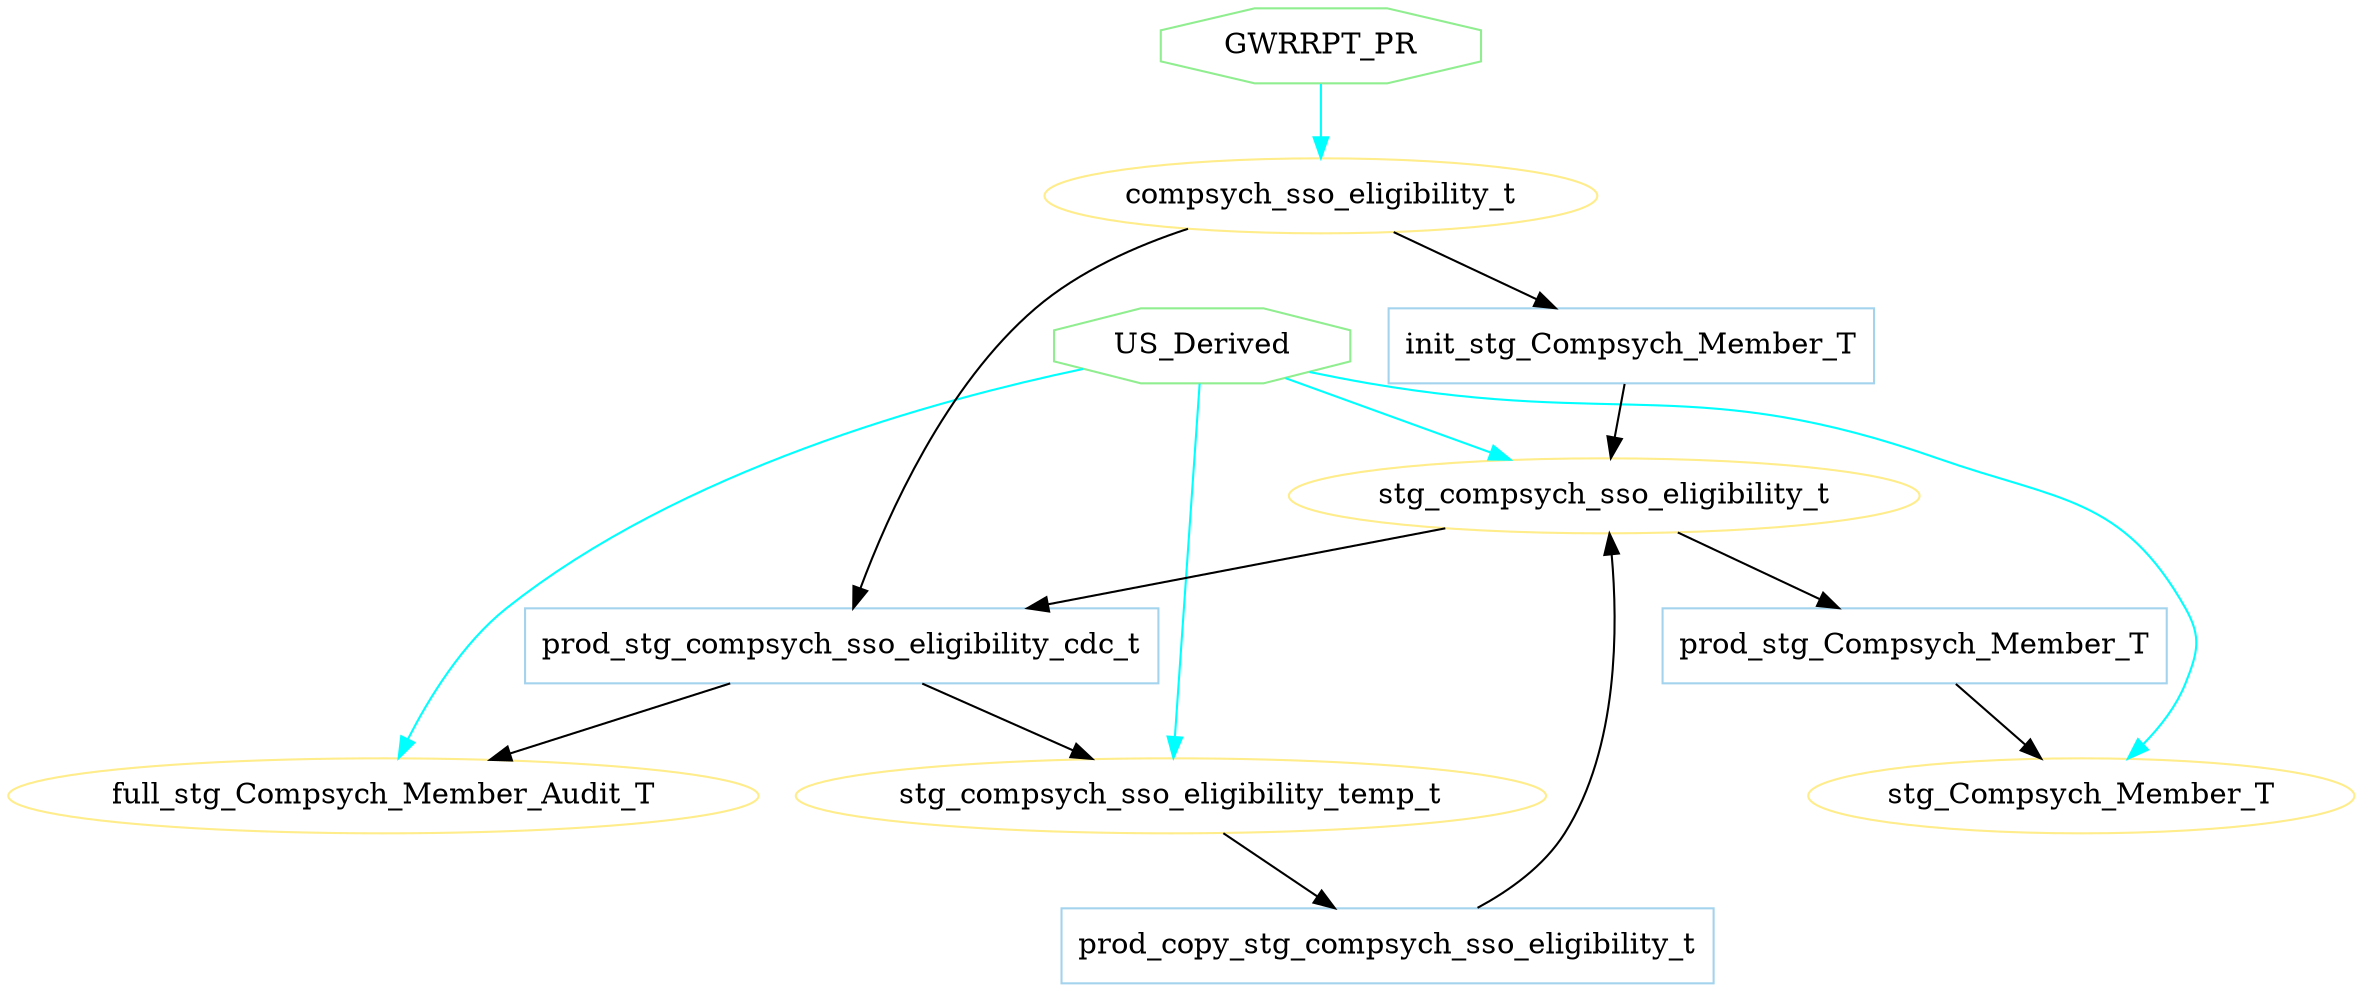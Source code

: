 strict digraph  {
b_6388 [color=lightskyblue2, label=prod_stg_Compsych_Member_T, n_type=bundle, nid=6388, shape=box];
e_3957 [color=lightgoldenrod1, label=stg_Compsych_Member_T, n_type=entity, nid=3957, shape=ellipse, snid=36];
s_36 [color=palegreen2, label=US_Derived, n_type=source, nid=36, shape=octagon];
b_6384 [color=lightskyblue2, label=prod_copy_stg_compsych_sso_eligibility_t, n_type=bundle, nid=6384, shape=box];
e_3954 [color=lightgoldenrod1, label=stg_compsych_sso_eligibility_t, n_type=entity, nid=3954, shape=ellipse, snid=36];
b_6352 [color=lightskyblue2, label=prod_stg_compsych_sso_eligibility_cdc_t, n_type=bundle, nid=6352, shape=box];
e_3956 [color=lightgoldenrod1, label=stg_compsych_sso_eligibility_temp_t, n_type=entity, nid=3956, shape=ellipse, snid=36];
e_3955 [color=lightgoldenrod1, label=full_stg_Compsych_Member_Audit_T, n_type=entity, nid=3955, shape=ellipse, snid=36];
e_3943 [color=lightgoldenrod1, label=compsych_sso_eligibility_t, n_type=entity, nid=3943, shape=ellipse, snid=44];
s_44 [color=palegreen2, label=GWRRPT_PR, n_type=source, nid=44, shape=octagon];
b_6347 [color=lightskyblue2, label=init_stg_Compsych_Member_T, n_type=bundle, nid=6347, shape=box];
b_6388 -> e_3957;
s_36 -> e_3957  [color=cyan];
s_36 -> e_3954  [color=cyan];
s_36 -> e_3956  [color=cyan];
s_36 -> e_3955  [color=cyan];
b_6384 -> e_3954;
e_3954 -> b_6352;
e_3954 -> b_6388;
b_6352 -> e_3956;
b_6352 -> e_3955;
e_3956 -> b_6384;
e_3943 -> b_6352;
e_3943 -> b_6347;
s_44 -> e_3943  [color=cyan];
b_6347 -> e_3954;
}
